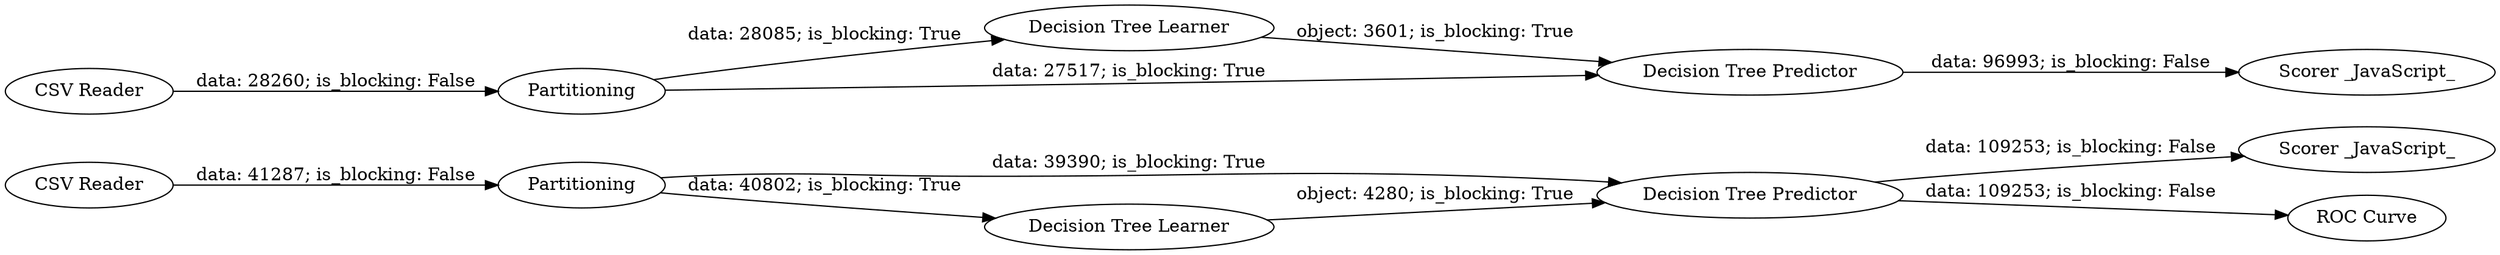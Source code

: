 digraph {
	"-6223110294900548648_4" [label=Partitioning]
	"-6223110294900548648_8" [label="Scorer _JavaScript_"]
	"-6223110294900548648_12" [label="Decision Tree Learner"]
	"-6223110294900548648_6" [label="Decision Tree Predictor"]
	"-6223110294900548648_10" [label=Partitioning]
	"-6223110294900548648_7" [label="ROC Curve"]
	"-6223110294900548648_2" [label="CSV Reader"]
	"-6223110294900548648_13" [label="Scorer _JavaScript_"]
	"-6223110294900548648_5" [label="Decision Tree Learner"]
	"-6223110294900548648_9" [label="Decision Tree Predictor"]
	"-6223110294900548648_1" [label="CSV Reader"]
	"-6223110294900548648_5" -> "-6223110294900548648_6" [label="object: 4280; is_blocking: True"]
	"-6223110294900548648_12" -> "-6223110294900548648_9" [label="object: 3601; is_blocking: True"]
	"-6223110294900548648_6" -> "-6223110294900548648_7" [label="data: 109253; is_blocking: False"]
	"-6223110294900548648_1" -> "-6223110294900548648_4" [label="data: 41287; is_blocking: False"]
	"-6223110294900548648_4" -> "-6223110294900548648_6" [label="data: 39390; is_blocking: True"]
	"-6223110294900548648_4" -> "-6223110294900548648_5" [label="data: 40802; is_blocking: True"]
	"-6223110294900548648_9" -> "-6223110294900548648_13" [label="data: 96993; is_blocking: False"]
	"-6223110294900548648_6" -> "-6223110294900548648_8" [label="data: 109253; is_blocking: False"]
	"-6223110294900548648_2" -> "-6223110294900548648_10" [label="data: 28260; is_blocking: False"]
	"-6223110294900548648_10" -> "-6223110294900548648_9" [label="data: 27517; is_blocking: True"]
	"-6223110294900548648_10" -> "-6223110294900548648_12" [label="data: 28085; is_blocking: True"]
	rankdir=LR
}
